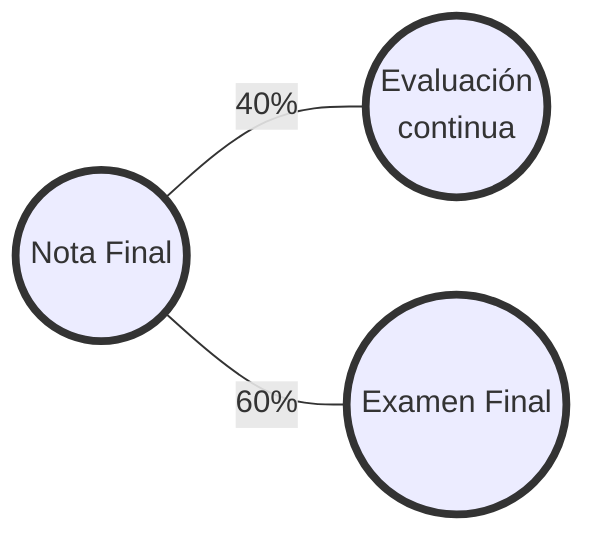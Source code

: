 graph LR
A(("Nota Final"))---|"40%"|B(("Evaluación <br> continua"))
A---|"60%"|C(("Examen Final"))
style A stroke:#333,stroke-width:4px
style B stroke:#333,stroke-width:4px
style C stroke:#333,stroke-width:4px